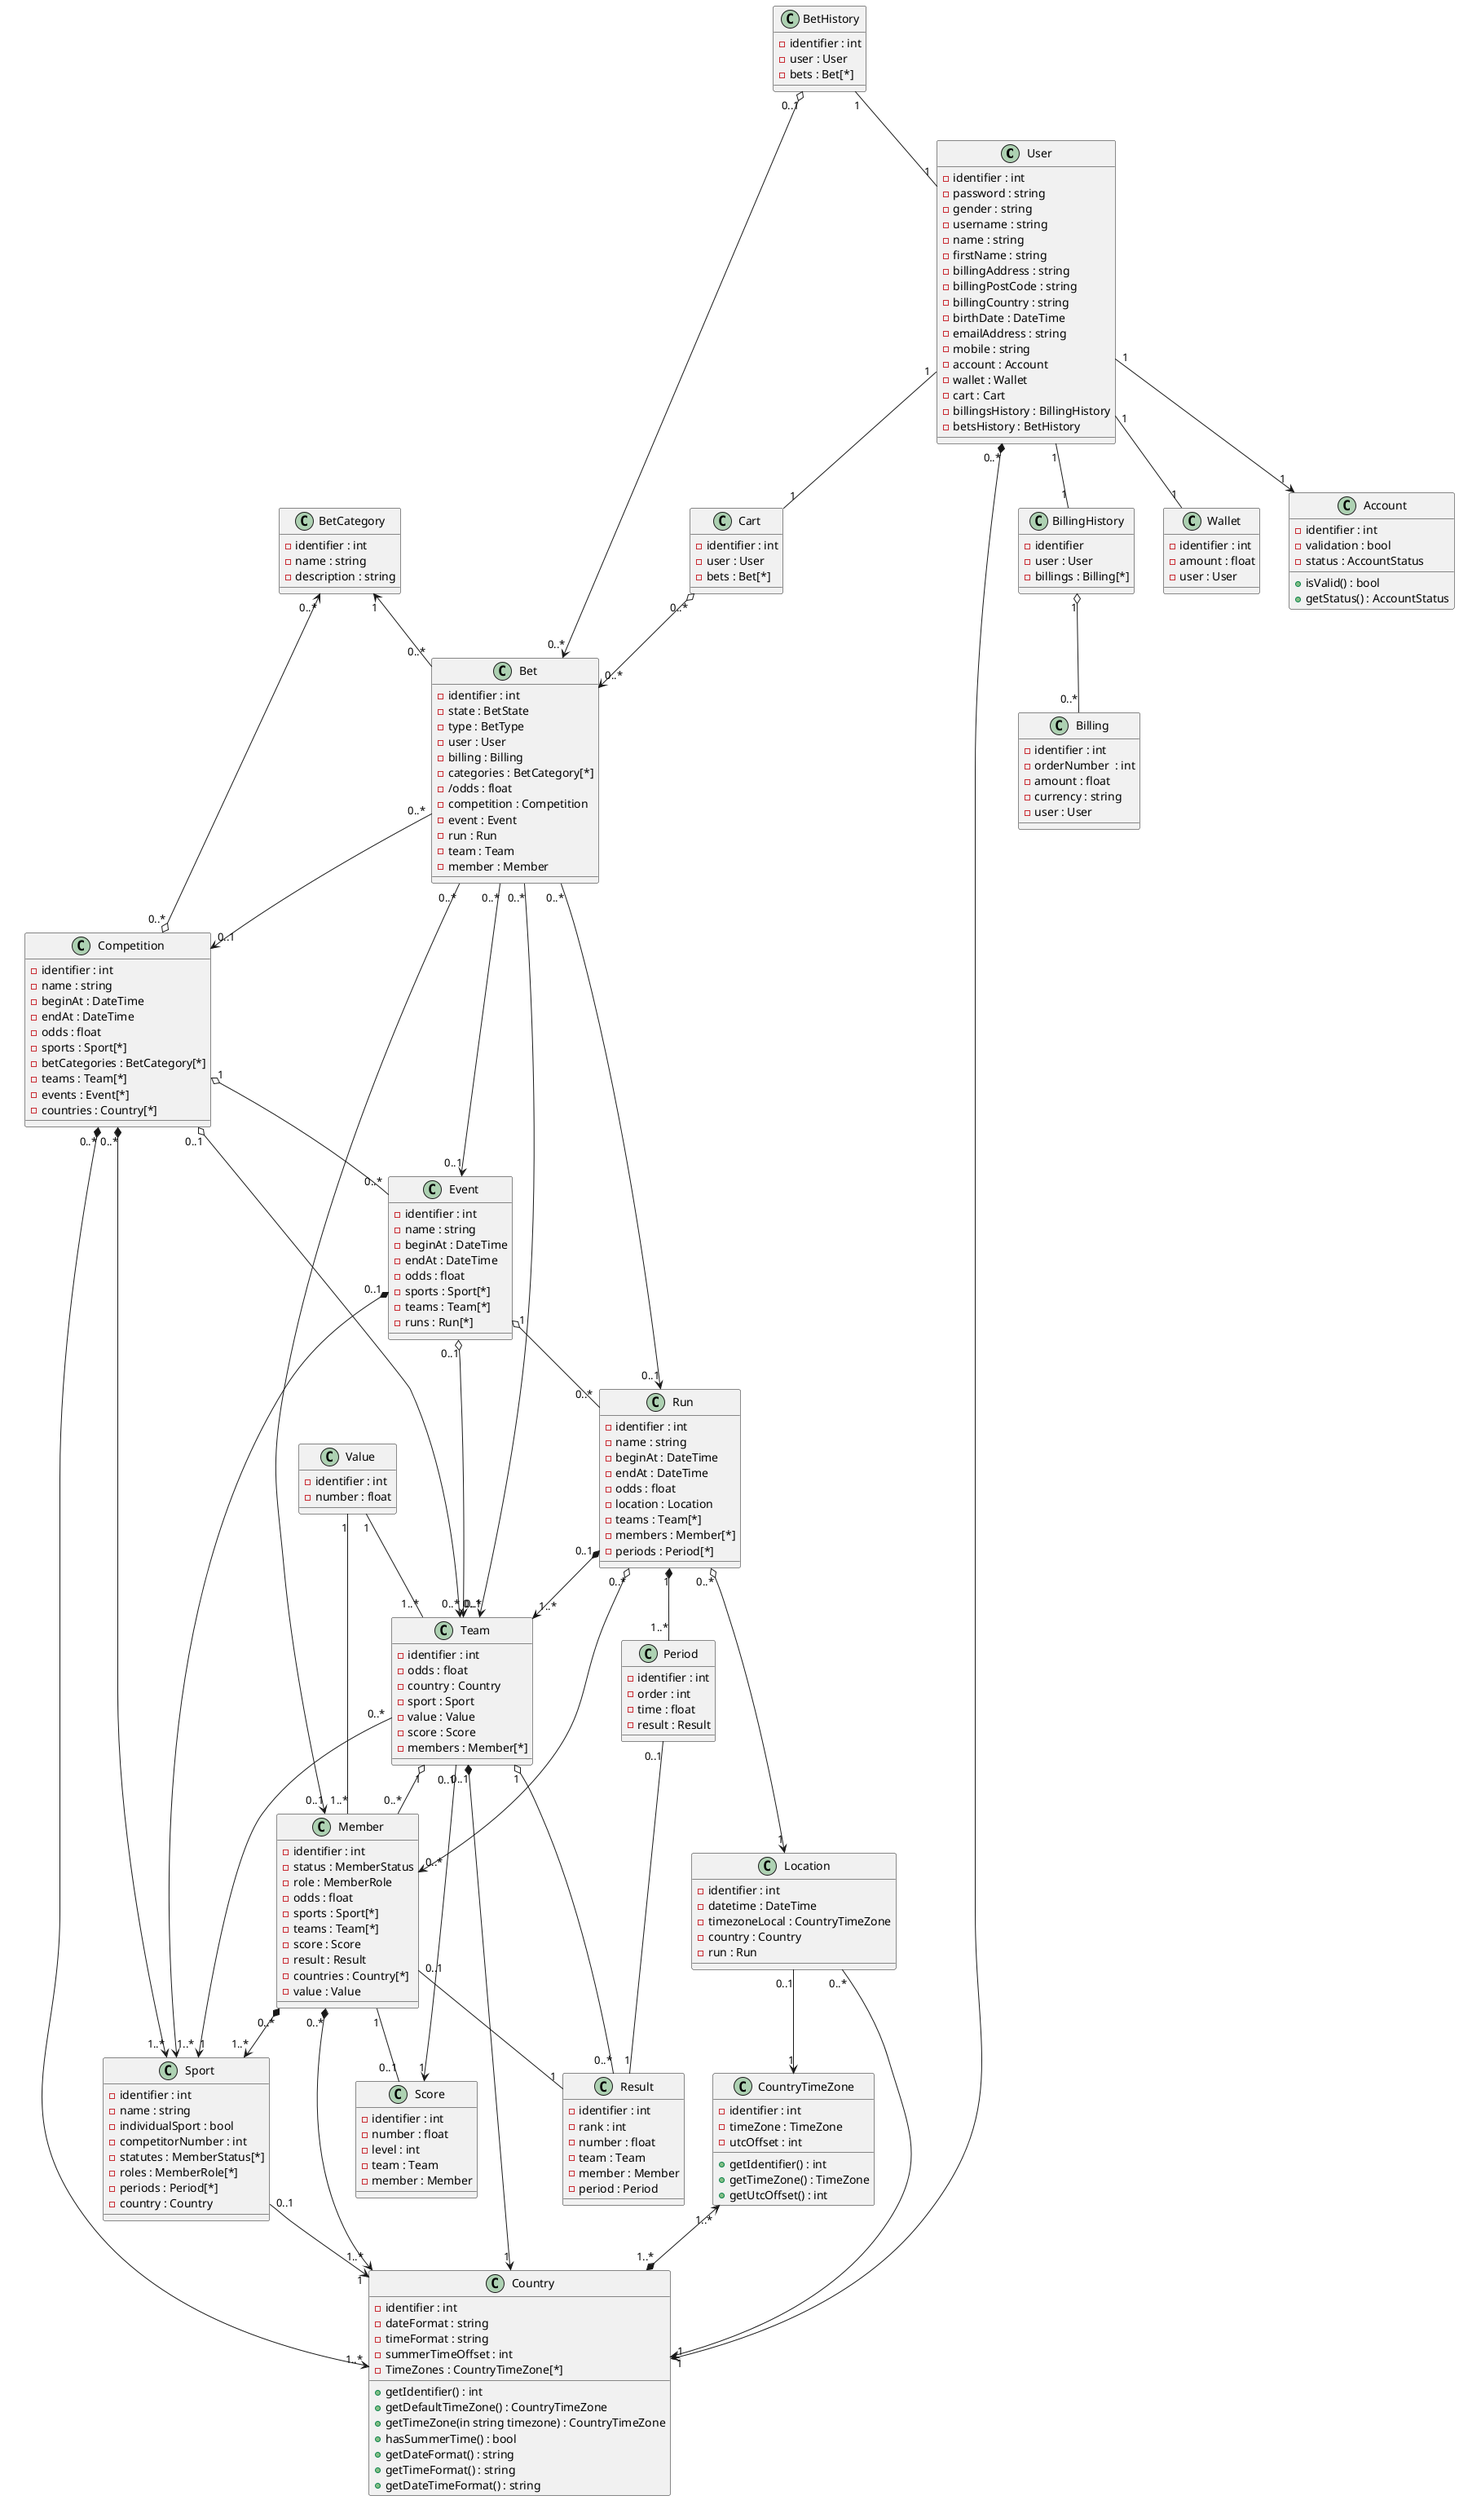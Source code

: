 @startuml parisportif5

'plantuml
'Relations :
    User "1" -- "1" Wallet
    User "1" -- "1" Cart
    User "1" --> "1" Account
    'Account "1" -- "1" AccountStatus
    User "1" -- "1" BillingHistory
    BillingHistory "1" o-- "0..*" Billing
    'Payment "1" -- "1" Currency
    Cart "0..*" o--> "0..*" Bet
    'Bet "0..1" --> "1" Payment
    'Bet "1" -- "1" Odds
    BetCategory "0..*" <--o "0..*" Competition
    Bet "0..*" --> "0..1" Competition
    Bet "0..*" --> "0..1" Event
    Bet "0..*" --> "0..1" Run
    Bet "0..*" --> "0..1" Team
    Bet "0..*" --> "0..1" Member
    Sport "1..*" <--* "0..*" Competition
    Country "1..*" <--* "0..*" Competition
    'Wallet "0..1" o--> "0..*" Payment
    'Payment "1" -- "1" Amount
    Competition "1" o-- "0..*" Event
    Event "1" o-- "0..*" Run
    'Run "1" -- "1" RunStatus
    Run "0..*" o--> "1" Location
    Team "1" o-- "0..*" Result
    Period "0..1" -- "1" Result
    Member "1" -- "0..1" Score
    Location "0..1" --> "1" CountryTimeZone
    'Location "1" -- "1" DateTime
    Run "1" *-- "1..*" Period
    Run "0..1" *--> "1..*" Team
    Team "1" o-- "0..*" Member
    'Team "1" -- "1" TeamStatus
    'Member "1" -- "1" MemberStatus
    Country "1" <--* "0..1" Team
    Competition "0..1" o--> "0..*" Team
    Event "0..1" o--> "0..*" Team
    Score "1" <-- "0..1" Team
    Member "0..1" -- "1" Result
    'Value "1" -- "1..*" Odds
    Value "1" -- "1..*" Team
    Value "1" -- "1..*" Member
    Sport "0..1" --> "1" Country
    Event "0..1" *--> "1..*" Sport
    Team "0..*" --> "1" Sport
    Member "0..*" *--> "1..*" Sport
    Member "0..*" *--> "1..*" Country
    User "0..*" *--> "1" Country
    Location "0..*" --> "1" Country
    CountryTimeZone "1..*" <--* "1..*" Country
    BetCategory "1" <-- "0..*" Bet
    Member "0..*" <--o "0..*" Run
    BetHistory "1" -- "1" User
    BetHistory "0..1" o--> "0..*" Bet
'Définitions des classes :
    'Historique des paris gagnés ou perdus
    class BetHistory {
        -identifier : int
        -user : User
        -bets : Bet[*]
    }
    'Catégorie de paris (ex: Paris sur la victoire du favoris)
    class BetCategory {
        -identifier : int
        -name : string
        -description : string
    }
    'Utilisateur avec un compte
    class User {
        -identifier : int
        -password : string
        -gender : string
        -username : string
        -name : string
        -firstName : string
        -billingAddress : string
        -billingPostCode : string
        -billingCountry : string
        -birthDate : DateTime
        -emailAddress : string
        -mobile : string
        -account : Account
        -wallet : Wallet
        -cart : Cart
        -billingsHistory : BillingHistory
        -betsHistory : BetHistory
    }
    'Porte-feuille de l'utilisateur avec des fonds (de l'argent gagnés)
    class Wallet {
        -identifier : int
        -amount : float
        -user : User
    }
    'Une devise monétaire (Euros)
    'class Currency (identifier,value,symbol, name)
    'Panier qui contient les paris sélectionnés
    class Cart {
        -identifier : int
        -user : User
        -bets : Bet[*]
    }
    'Un paris ("/" <=> dérivé <=> calculé)
    class Bet {
        -identifier : int
        -state : BetState
        -type : BetType
        -user : User
        -billing : Billing
        -categories : BetCategory[*]
        -/odds : float
        -competition : Competition
        -event : Event
        -run : Run
        -team : Team
        -member : Member
    }
    'Type de paris (combiné ou simple)
    'class BetType
    'La cote du paris
    'class Odds {
    '    -identifier : int
    '    -number : float
    '}
    'Quantité de monnaie
    'class Amount
    'Un paiement (crédit ou débit)
    'class Payment (identifier, currency, amount)
    'Factures
    class Billing {
        -identifier : int
        -orderNumber  : int
        -amount : float
        -currency : string
        -user : User
    }
    'Historique des factures
    class BillingHistory {
        -identifier
        -user : User
        -billings : Billing[*]
    }
    'Classe mère global : Historique de quelque chose (Historique des factures)
    'class History
    'Lieu de la rencontre/course
    class Location {
        -identifier : int
        -datetime : DateTime
        -timezoneLocal : CountryTimeZone
        -country : Country
        -run : Run
    }
    'Sport pratiqué
    class Sport {
        -identifier : int
        -name : string
        -individualSport : bool
        -competitorNumber : int
        -statutes : MemberStatus[*]
        -roles : MemberRole[*]
        -periods : Period[*]
        -country : Country
    }
    'Pays du lieu de la rencontre/course
    class Country {
        -identifier : int
        -dateFormat : string
        -timeFormat : string
        -summerTimeOffset : int
        -TimeZones : CountryTimeZone[*]
        +getIdentifier() : int
        +getDefaultTimeZone() : CountryTimeZone
        +getTimeZone(in string timezone) : CountryTimeZone
        +hasSummerTime() : bool
        +getDateFormat() : string
        +getTimeFormat() : string
        +getDateTimeFormat() : string
    }
    'Compétition (JO, Ligue des Champions, F1 Championnat du monde)
    class Competition {
        -identifier : int
        -name : string
        -beginAt : DateTime
        -endAt : DateTime
        -odds : float
        -sports : Sport[*]
        -betCategories : BetCategory[*]
        -teams : Team[*]
        -events : Event[*]
        -countries : Country[*]
    }
    'Événement de la compétition (poul de qualification, Circuit F1 de france)
    class Event {
        -identifier : int
        -name : string
        -beginAt : DateTime
        -endAt : DateTime
        -odds : float
        -sports : Sport[*]
        -teams : Team[*]
        -runs : Run[*]
    }
    'Course
    'class Race
    'Rencontre
    'class Fixture
    'Date et heure du lieu
    'class DateTime
    'Fuseau horraire du lieu
    class CountryTimeZone {
        -identifier : int
        -timeZone : TimeZone
        -utcOffset : int
        +getIdentifier() : int
        +getTimeZone() : TimeZone
        +getUtcOffset() : int
    }
    'Période du match (mi-teamps), de la course (parcour)
    class Period {
        -identifier : int
        -order : int
        -time : float
        -result : Result
    }
    'Classe représentant les données servant à calculé la cote de source inconnu
    class Score {
        -identifier : int
        -number : float
        -level : int
        -team : Team
        -member : Member
    }
    'Résultat du match, de la course
    class Result {
        -identifier : int
        -rank : int
        -number : float
        -team : Team
        -member : Member
        -period : Period
    }
    'Classe mère global : Status de quelque chose (Status du joueur)
    'class Status
    'Status du joueur (blessé, remplaçant)
    'class MemberStatus
    'Compte de l'utilisateur (blessé, remplaçant)
    class Account {
        -identifier : int
        -validation : bool
        -status : AccountStatus
        +isValid() : bool
        +getStatus() : AccountStatus
    }
    'Status du compte (actif, invalid, valid)
    'class AccountStatus
    'Joueur ou sportif ou pilote
    class Member {
        -identifier : int
        -status : MemberStatus
        -role : MemberRole
        -odds : float
        -sports : Sport[*]
        -teams : Team[*]
        -score : Score
        -result : Result
        -countries : Country[*]
        -value : Value
    }
    'Équipes qui participe à une rencontre, à une course
    class Team {
        -identifier : int
        -odds : float
        -country : Country
        -sport : Sport
        -value : Value
        -score : Score
        -members : Member[*]
    }
    'Statut de l'équipe ()
    'class TeamStatus
    'Classe mère global : Un match, une rencontre, une course
    class Run {
        -identifier : int
        -name : string
        -beginAt : DateTime
        -endAt : DateTime
        -odds : float
        -location : Location
        -teams : Team[*]
        -members : Member[*]
        -periods : Period[*]
    }
    'Statut du match, de la rencontre, de la course (annulé, reporté, en cours)
    'class RunStatus
    '
    class Value {
        -identifier : int
        -number : float
    }
    'class Log

@enduml
